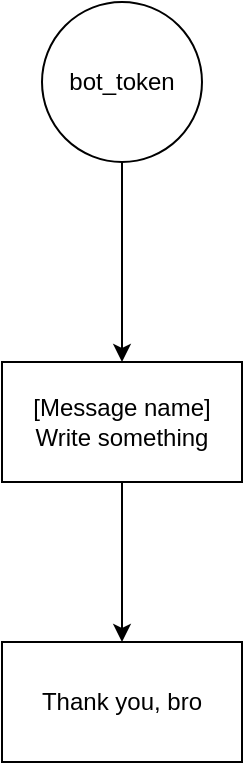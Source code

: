 <mxfile version="13.9.9" type="device"><diagram id="y5igyk-dEYniU2u6rAUL" name="Page-1"><mxGraphModel dx="1086" dy="806" grid="1" gridSize="10" guides="1" tooltips="1" connect="1" arrows="1" fold="1" page="1" pageScale="1" pageWidth="827" pageHeight="1169" math="0" shadow="0"><root><mxCell id="0"/><mxCell id="1" parent="0"/><mxCell id="Z37yskfbE8xe9v0x9kM_-3" value="" style="edgeStyle=orthogonalEdgeStyle;rounded=0;orthogonalLoop=1;jettySize=auto;html=1;exitX=0.5;exitY=1;exitDx=0;exitDy=0;" parent="1" source="mLmyblGd7Jvdf9uqYwUy-1" target="Z37yskfbE8xe9v0x9kM_-2" edge="1"><mxGeometry relative="1" as="geometry"><mxPoint x="380" y="120" as="sourcePoint"/></mxGeometry></mxCell><mxCell id="Z37yskfbE8xe9v0x9kM_-5" value="" style="edgeStyle=orthogonalEdgeStyle;rounded=0;orthogonalLoop=1;jettySize=auto;html=1;" parent="1" source="Z37yskfbE8xe9v0x9kM_-2" target="Z37yskfbE8xe9v0x9kM_-4" edge="1"><mxGeometry relative="1" as="geometry"/></mxCell><mxCell id="Z37yskfbE8xe9v0x9kM_-2" value="[Message name] Write something" style="whiteSpace=wrap;html=1;" parent="1" vertex="1"><mxGeometry x="320" y="210" width="120" height="60" as="geometry"/></mxCell><mxCell id="Z37yskfbE8xe9v0x9kM_-4" value="Thank you, bro" style="whiteSpace=wrap;html=1;" parent="1" vertex="1"><mxGeometry x="320" y="350" width="120" height="60" as="geometry"/></mxCell><mxCell id="mLmyblGd7Jvdf9uqYwUy-1" value="bot_token" style="ellipse;whiteSpace=wrap;html=1;aspect=fixed;" parent="1" vertex="1"><mxGeometry x="340" y="30" width="80" height="80" as="geometry"/></mxCell></root></mxGraphModel></diagram></mxfile>